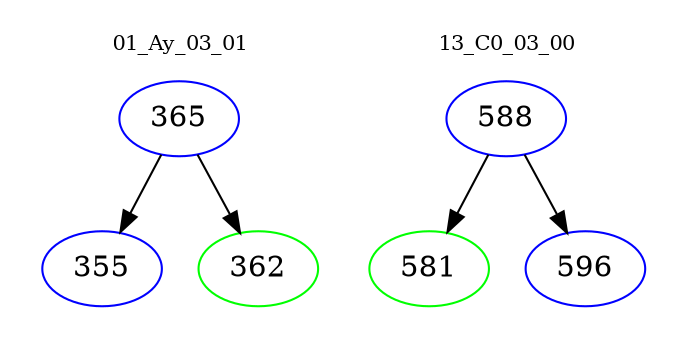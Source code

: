 digraph{
subgraph cluster_0 {
color = white
label = "01_Ay_03_01";
fontsize=10;
T0_365 [label="365", color="blue"]
T0_365 -> T0_355 [color="black"]
T0_355 [label="355", color="blue"]
T0_365 -> T0_362 [color="black"]
T0_362 [label="362", color="green"]
}
subgraph cluster_1 {
color = white
label = "13_C0_03_00";
fontsize=10;
T1_588 [label="588", color="blue"]
T1_588 -> T1_581 [color="black"]
T1_581 [label="581", color="green"]
T1_588 -> T1_596 [color="black"]
T1_596 [label="596", color="blue"]
}
}
